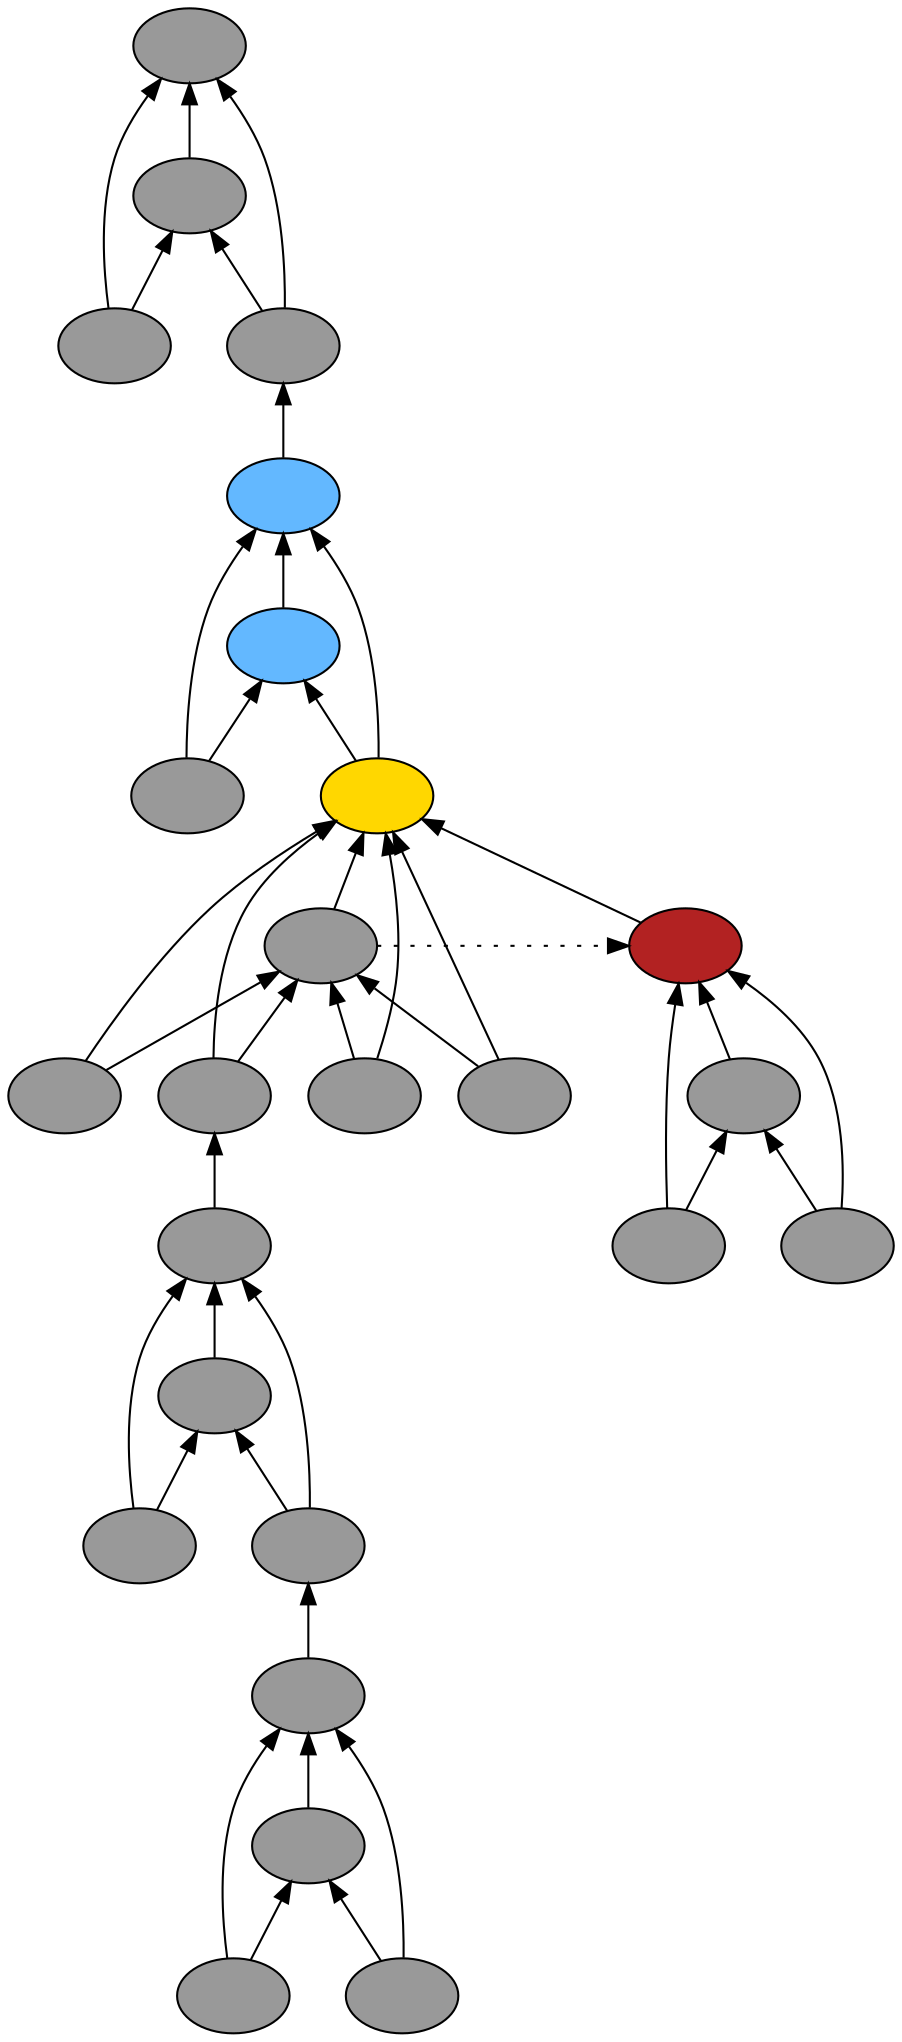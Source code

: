 digraph {
rankdir=BT
fontsize=24
subgraph clster1 {
subgraph clster2 {
"22140848"["fillcolor"="grey60" "fontsize"="24" "label"="" "shape"="ellipse" "style"="filled" ]
"26627328"["fillcolor"="grey60" "fontsize"="24" "label"="" "shape"="ellipse" "style"="filled" ]
"21285312"["fillcolor"="grey60" "fontsize"="24" "label"="" "shape"="ellipse" "style"="filled" ]
"17556832"["fillcolor"="grey60" "fontsize"="24" "label"="" "shape"="ellipse" "style"="filled" ]
}

subgraph clster3 {
"21669504"["fillcolor"="grey60" "fontsize"="24" "label"="" "shape"="ellipse" "style"="filled" ]
"21569072"["fillcolor"="grey60" "fontsize"="24" "label"="" "shape"="ellipse" "style"="filled" ]
"19964176"["fillcolor"="grey60" "fontsize"="24" "label"="" "shape"="ellipse" "style"="filled" ]
"21594288"["fillcolor"="grey60" "fontsize"="24" "label"="" "shape"="ellipse" "style"="filled" ]
}

subgraph clster4 {
"19263232"["fillcolor"="steelblue1" "fontsize"="24" "label"="" "shape"="ellipse" "style"="filled" ]
"21253792"["fillcolor"="steelblue1" "fontsize"="24" "label"="" "shape"="ellipse" "style"="filled" ]
"20544160"["fillcolor"="grey60" "fontsize"="24" "label"="" "shape"="ellipse" "style"="filled" ]
"21008016"["fillcolor"="gold" "fontsize"="24" "label"="" "shape"="ellipse" "style"="filled" ]
"21054944"["fillcolor"="grey60" "fontsize"="24" "label"="" "shape"="ellipse" "style"="filled" ]
"19161760"["fillcolor"="grey60" "fontsize"="24" "label"="" "shape"="ellipse" "style"="filled" ]
"20657840"["fillcolor"="grey60" "fontsize"="24" "label"="" "shape"="ellipse" "style"="filled" ]
"19527392"["fillcolor"="grey60" "fontsize"="24" "label"="" "shape"="ellipse" "style"="filled" ]
"20003376"["fillcolor"="grey60" "fontsize"="24" "label"="" "shape"="ellipse" "style"="filled" ]
}

subgraph clster5 {
"21242832"["fillcolor"="grey60" "fontsize"="24" "label"="" "shape"="ellipse" "style"="filled" ]
"25697616"["fillcolor"="grey60" "fontsize"="24" "label"="" "shape"="ellipse" "style"="filled" ]
"19555728"["fillcolor"="grey60" "fontsize"="24" "label"="" "shape"="ellipse" "style"="filled" ]
"19730320"["fillcolor"="grey60" "fontsize"="24" "label"="" "shape"="ellipse" "style"="filled" ]
}

}

subgraph clster6 {
"19757488"["fillcolor"="firebrick" "fontsize"="24" "label"="" "shape"="ellipse" "style"="filled" ]
"19542832"["fillcolor"="grey60" "fontsize"="24" "label"="" "shape"="ellipse" "style"="filled" ]
"19090464"["fillcolor"="grey60" "fontsize"="24" "label"="" "shape"="ellipse" "style"="filled" ]
"21585232"["fillcolor"="grey60" "fontsize"="24" "label"="" "shape"="ellipse" "style"="filled" ]
}

"20544160" -> "19263232"["arrowhead"="normal" "color"="black" "constraint"="true" "style"="solid" ]
"20544160" -> "21253792"["arrowhead"="normal" "color"="black" "constraint"="true" "style"="solid" ]
"21008016" -> "19263232"["arrowhead"="normal" "color"="black" "constraint"="true" "style"="solid" ]
"21008016" -> "21253792"["arrowhead"="normal" "color"="black" "constraint"="true" "style"="solid" ]
"19161760" -> "21008016"["arrowhead"="normal" "color"="black" "constraint"="true" "style"="solid" ]
"19161760" -> "21054944"["arrowhead"="normal" "color"="black" "constraint"="true" "style"="solid" ]
"20657840" -> "21008016"["arrowhead"="normal" "color"="black" "constraint"="true" "style"="solid" ]
"20657840" -> "21054944"["arrowhead"="normal" "color"="black" "constraint"="true" "style"="solid" ]
"21669504" -> "20657840"["arrowhead"="normal" "color"="black" "constraint"="true" "style"="solid" ]
"19527392" -> "21008016"["arrowhead"="normal" "color"="black" "constraint"="true" "style"="solid" ]
"19527392" -> "21054944"["arrowhead"="normal" "color"="black" "constraint"="true" "style"="solid" ]
"20003376" -> "21008016"["arrowhead"="normal" "color"="black" "constraint"="true" "style"="solid" ]
"20003376" -> "21054944"["arrowhead"="normal" "color"="black" "constraint"="true" "style"="solid" ]
"21054944" -> "21008016"["arrowhead"="normal" "color"="black" "constraint"="true" "style"="solid" ]
"19757488" -> "21008016"["arrowhead"="normal" "color"="black" "constraint"="true" "style"="solid" ]
"21054944" -> "19757488"["arrowhead"="normal" "color"="black" "constraint"="false" "style"="dotted" ]
"21253792" -> "19263232"["arrowhead"="normal" "color"="black" "constraint"="true" "style"="solid" ]
"19090464" -> "19757488"["arrowhead"="normal" "color"="black" "constraint"="true" "style"="solid" ]
"19090464" -> "19542832"["arrowhead"="normal" "color"="black" "constraint"="true" "style"="solid" ]
"21585232" -> "19757488"["arrowhead"="normal" "color"="black" "constraint"="true" "style"="solid" ]
"21585232" -> "19542832"["arrowhead"="normal" "color"="black" "constraint"="true" "style"="solid" ]
"19542832" -> "19757488"["arrowhead"="normal" "color"="black" "constraint"="true" "style"="solid" ]
"19555728" -> "21242832"["arrowhead"="normal" "color"="black" "constraint"="true" "style"="solid" ]
"19555728" -> "25697616"["arrowhead"="normal" "color"="black" "constraint"="true" "style"="solid" ]
"19730320" -> "21242832"["arrowhead"="normal" "color"="black" "constraint"="true" "style"="solid" ]
"19730320" -> "25697616"["arrowhead"="normal" "color"="black" "constraint"="true" "style"="solid" ]
"19263232" -> "19730320"["arrowhead"="normal" "color"="black" "constraint"="true" "style"="solid" ]
"25697616" -> "21242832"["arrowhead"="normal" "color"="black" "constraint"="true" "style"="solid" ]
"19964176" -> "21669504"["arrowhead"="normal" "color"="black" "constraint"="true" "style"="solid" ]
"19964176" -> "21569072"["arrowhead"="normal" "color"="black" "constraint"="true" "style"="solid" ]
"21594288" -> "21669504"["arrowhead"="normal" "color"="black" "constraint"="true" "style"="solid" ]
"21594288" -> "21569072"["arrowhead"="normal" "color"="black" "constraint"="true" "style"="solid" ]
"22140848" -> "21594288"["arrowhead"="normal" "color"="black" "constraint"="true" "style"="solid" ]
"21569072" -> "21669504"["arrowhead"="normal" "color"="black" "constraint"="true" "style"="solid" ]
"21285312" -> "22140848"["arrowhead"="normal" "color"="black" "constraint"="true" "style"="solid" ]
"21285312" -> "26627328"["arrowhead"="normal" "color"="black" "constraint"="true" "style"="solid" ]
"17556832" -> "22140848"["arrowhead"="normal" "color"="black" "constraint"="true" "style"="solid" ]
"17556832" -> "26627328"["arrowhead"="normal" "color"="black" "constraint"="true" "style"="solid" ]
"26627328" -> "22140848"["arrowhead"="normal" "color"="black" "constraint"="true" "style"="solid" ]

}